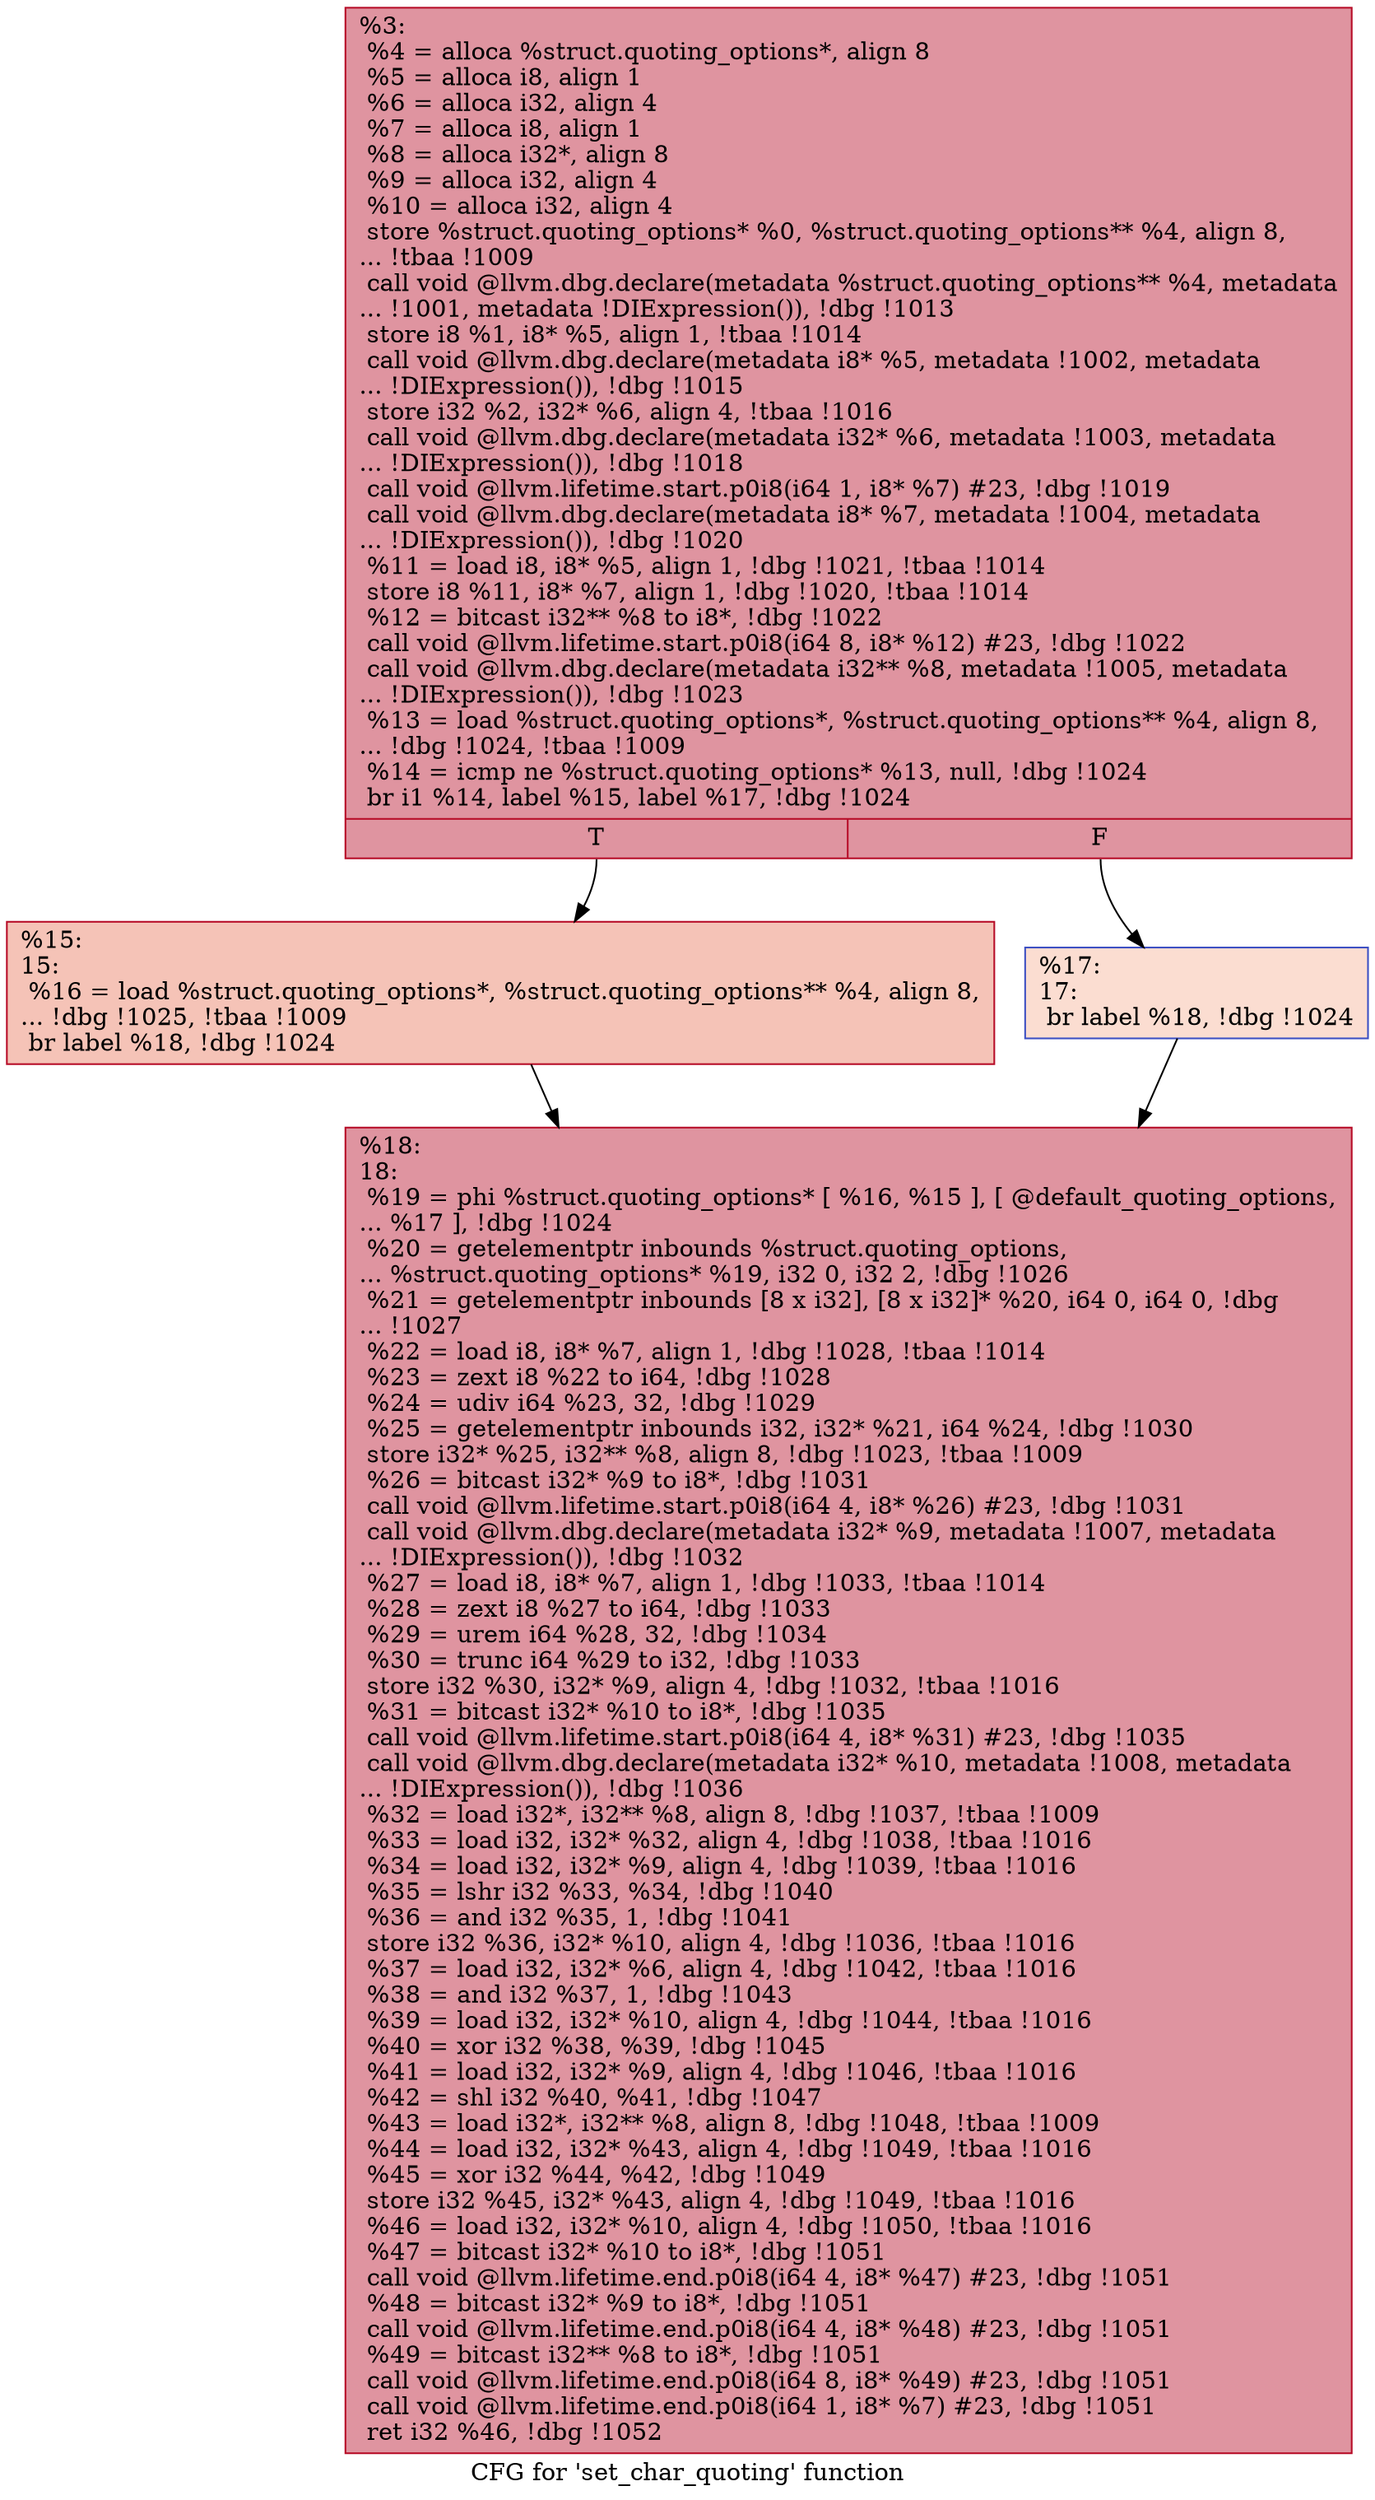 digraph "CFG for 'set_char_quoting' function" {
	label="CFG for 'set_char_quoting' function";

	Node0x2272c90 [shape=record,color="#b70d28ff", style=filled, fillcolor="#b70d2870",label="{%3:\l  %4 = alloca %struct.quoting_options*, align 8\l  %5 = alloca i8, align 1\l  %6 = alloca i32, align 4\l  %7 = alloca i8, align 1\l  %8 = alloca i32*, align 8\l  %9 = alloca i32, align 4\l  %10 = alloca i32, align 4\l  store %struct.quoting_options* %0, %struct.quoting_options** %4, align 8,\l... !tbaa !1009\l  call void @llvm.dbg.declare(metadata %struct.quoting_options** %4, metadata\l... !1001, metadata !DIExpression()), !dbg !1013\l  store i8 %1, i8* %5, align 1, !tbaa !1014\l  call void @llvm.dbg.declare(metadata i8* %5, metadata !1002, metadata\l... !DIExpression()), !dbg !1015\l  store i32 %2, i32* %6, align 4, !tbaa !1016\l  call void @llvm.dbg.declare(metadata i32* %6, metadata !1003, metadata\l... !DIExpression()), !dbg !1018\l  call void @llvm.lifetime.start.p0i8(i64 1, i8* %7) #23, !dbg !1019\l  call void @llvm.dbg.declare(metadata i8* %7, metadata !1004, metadata\l... !DIExpression()), !dbg !1020\l  %11 = load i8, i8* %5, align 1, !dbg !1021, !tbaa !1014\l  store i8 %11, i8* %7, align 1, !dbg !1020, !tbaa !1014\l  %12 = bitcast i32** %8 to i8*, !dbg !1022\l  call void @llvm.lifetime.start.p0i8(i64 8, i8* %12) #23, !dbg !1022\l  call void @llvm.dbg.declare(metadata i32** %8, metadata !1005, metadata\l... !DIExpression()), !dbg !1023\l  %13 = load %struct.quoting_options*, %struct.quoting_options** %4, align 8,\l... !dbg !1024, !tbaa !1009\l  %14 = icmp ne %struct.quoting_options* %13, null, !dbg !1024\l  br i1 %14, label %15, label %17, !dbg !1024\l|{<s0>T|<s1>F}}"];
	Node0x2272c90:s0 -> Node0x2272ce0;
	Node0x2272c90:s1 -> Node0x2272d30;
	Node0x2272ce0 [shape=record,color="#b70d28ff", style=filled, fillcolor="#e8765c70",label="{%15:\l15:                                               \l  %16 = load %struct.quoting_options*, %struct.quoting_options** %4, align 8,\l... !dbg !1025, !tbaa !1009\l  br label %18, !dbg !1024\l}"];
	Node0x2272ce0 -> Node0x2272d80;
	Node0x2272d30 [shape=record,color="#3d50c3ff", style=filled, fillcolor="#f7b39670",label="{%17:\l17:                                               \l  br label %18, !dbg !1024\l}"];
	Node0x2272d30 -> Node0x2272d80;
	Node0x2272d80 [shape=record,color="#b70d28ff", style=filled, fillcolor="#b70d2870",label="{%18:\l18:                                               \l  %19 = phi %struct.quoting_options* [ %16, %15 ], [ @default_quoting_options,\l... %17 ], !dbg !1024\l  %20 = getelementptr inbounds %struct.quoting_options,\l... %struct.quoting_options* %19, i32 0, i32 2, !dbg !1026\l  %21 = getelementptr inbounds [8 x i32], [8 x i32]* %20, i64 0, i64 0, !dbg\l... !1027\l  %22 = load i8, i8* %7, align 1, !dbg !1028, !tbaa !1014\l  %23 = zext i8 %22 to i64, !dbg !1028\l  %24 = udiv i64 %23, 32, !dbg !1029\l  %25 = getelementptr inbounds i32, i32* %21, i64 %24, !dbg !1030\l  store i32* %25, i32** %8, align 8, !dbg !1023, !tbaa !1009\l  %26 = bitcast i32* %9 to i8*, !dbg !1031\l  call void @llvm.lifetime.start.p0i8(i64 4, i8* %26) #23, !dbg !1031\l  call void @llvm.dbg.declare(metadata i32* %9, metadata !1007, metadata\l... !DIExpression()), !dbg !1032\l  %27 = load i8, i8* %7, align 1, !dbg !1033, !tbaa !1014\l  %28 = zext i8 %27 to i64, !dbg !1033\l  %29 = urem i64 %28, 32, !dbg !1034\l  %30 = trunc i64 %29 to i32, !dbg !1033\l  store i32 %30, i32* %9, align 4, !dbg !1032, !tbaa !1016\l  %31 = bitcast i32* %10 to i8*, !dbg !1035\l  call void @llvm.lifetime.start.p0i8(i64 4, i8* %31) #23, !dbg !1035\l  call void @llvm.dbg.declare(metadata i32* %10, metadata !1008, metadata\l... !DIExpression()), !dbg !1036\l  %32 = load i32*, i32** %8, align 8, !dbg !1037, !tbaa !1009\l  %33 = load i32, i32* %32, align 4, !dbg !1038, !tbaa !1016\l  %34 = load i32, i32* %9, align 4, !dbg !1039, !tbaa !1016\l  %35 = lshr i32 %33, %34, !dbg !1040\l  %36 = and i32 %35, 1, !dbg !1041\l  store i32 %36, i32* %10, align 4, !dbg !1036, !tbaa !1016\l  %37 = load i32, i32* %6, align 4, !dbg !1042, !tbaa !1016\l  %38 = and i32 %37, 1, !dbg !1043\l  %39 = load i32, i32* %10, align 4, !dbg !1044, !tbaa !1016\l  %40 = xor i32 %38, %39, !dbg !1045\l  %41 = load i32, i32* %9, align 4, !dbg !1046, !tbaa !1016\l  %42 = shl i32 %40, %41, !dbg !1047\l  %43 = load i32*, i32** %8, align 8, !dbg !1048, !tbaa !1009\l  %44 = load i32, i32* %43, align 4, !dbg !1049, !tbaa !1016\l  %45 = xor i32 %44, %42, !dbg !1049\l  store i32 %45, i32* %43, align 4, !dbg !1049, !tbaa !1016\l  %46 = load i32, i32* %10, align 4, !dbg !1050, !tbaa !1016\l  %47 = bitcast i32* %10 to i8*, !dbg !1051\l  call void @llvm.lifetime.end.p0i8(i64 4, i8* %47) #23, !dbg !1051\l  %48 = bitcast i32* %9 to i8*, !dbg !1051\l  call void @llvm.lifetime.end.p0i8(i64 4, i8* %48) #23, !dbg !1051\l  %49 = bitcast i32** %8 to i8*, !dbg !1051\l  call void @llvm.lifetime.end.p0i8(i64 8, i8* %49) #23, !dbg !1051\l  call void @llvm.lifetime.end.p0i8(i64 1, i8* %7) #23, !dbg !1051\l  ret i32 %46, !dbg !1052\l}"];
}

